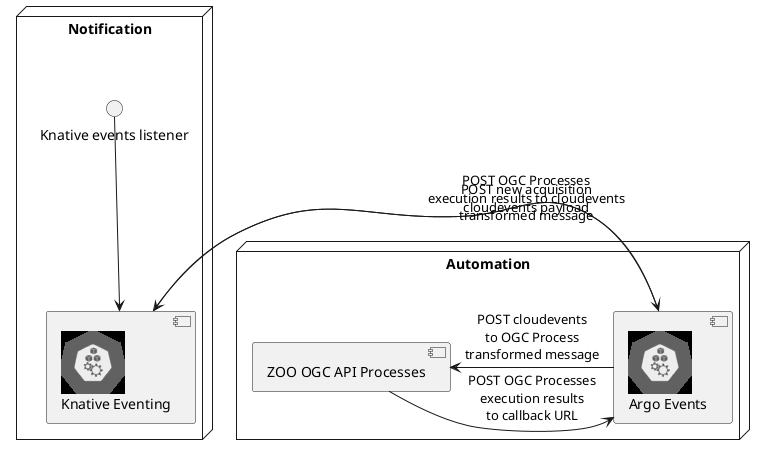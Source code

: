 @startuml
!include <kubernetes/k8s-sprites-unlabeled-25pct>

node "Notification" {
  interface "Knative events listener" as keventingi
  component "<$node>\nKnative Eventing" as keventing
}

node "Automation" {
  component "<$node>\nArgo Events" as aevents
  component "ZOO OGC API Processes" as zoo
}

keventingi -d-> keventing

keventing -> aevents : POST new acquisition\ncloudevents payload
aevents -> zoo : POST cloudevents\nto OGC Process\ntransformed message
zoo -> aevents : POST OGC Processes\nexecution results\nto callback URL
aevents -> keventing : POST OGC Processes\nexecution results to cloudevents\ntransformed message

@enduml
